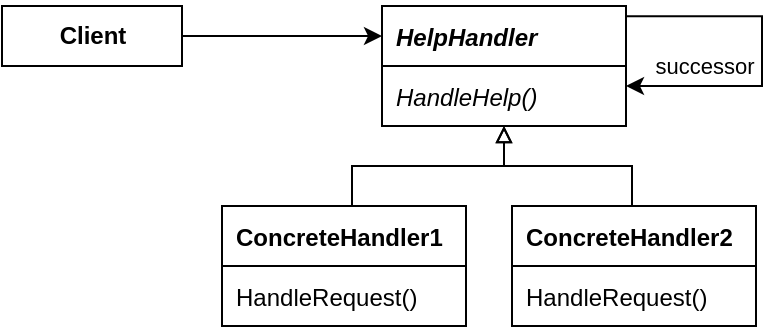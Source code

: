 <mxfile version="21.2.8" type="device">
  <diagram name="Page-1" id="TNHbvzry1P8cnyR-8n96">
    <mxGraphModel dx="977" dy="655" grid="1" gridSize="10" guides="1" tooltips="1" connect="1" arrows="1" fold="1" page="1" pageScale="1" pageWidth="850" pageHeight="1100" math="0" shadow="0">
      <root>
        <mxCell id="0" />
        <mxCell id="1" parent="0" />
        <mxCell id="iLaozni5GqjN9BUaKlq1-1" value="HelpHandler" style="swimlane;fontStyle=3;childLayout=stackLayout;horizontal=1;startSize=30;fillColor=none;horizontalStack=0;resizeParent=1;resizeParentMax=0;resizeLast=0;collapsible=0;marginBottom=0;fontSize=12;swimlaneHead=1;swimlaneBody=1;connectable=1;allowArrows=1;dropTarget=1;align=left;spacingLeft=5;" parent="1" vertex="1">
          <mxGeometry x="280" y="30" width="122" height="60" as="geometry">
            <mxRectangle x="245" y="370" width="90" height="26" as="alternateBounds" />
          </mxGeometry>
        </mxCell>
        <mxCell id="iLaozni5GqjN9BUaKlq1-2" value="HandleHelp()" style="text;strokeColor=none;fillColor=none;align=left;verticalAlign=middle;spacingLeft=5;spacingRight=4;overflow=hidden;rotatable=0;points=[[0,0.5],[1,0.5]];portConstraint=eastwest;fontSize=12;fontStyle=2;connectable=0;" parent="iLaozni5GqjN9BUaKlq1-1" vertex="1">
          <mxGeometry y="30" width="122" height="30" as="geometry" />
        </mxCell>
        <mxCell id="iLaozni5GqjN9BUaKlq1-3" value="" style="endArrow=classic;html=1;rounded=0;edgeStyle=elbowEdgeStyle;exitX=1;exitY=0.086;exitDx=0;exitDy=0;exitPerimeter=0;" parent="1" source="iLaozni5GqjN9BUaKlq1-1" edge="1">
          <mxGeometry width="50" height="50" relative="1" as="geometry">
            <mxPoint x="390" y="30" as="sourcePoint" />
            <mxPoint x="402" y="70" as="targetPoint" />
            <Array as="points">
              <mxPoint x="470" y="50" />
              <mxPoint x="430" y="40" />
              <mxPoint x="420" y="50" />
              <mxPoint x="430" y="40" />
              <mxPoint x="410" y="10" />
              <mxPoint x="430" y="30" />
            </Array>
          </mxGeometry>
        </mxCell>
        <mxCell id="iLaozni5GqjN9BUaKlq1-4" value="successor" style="edgeLabel;html=1;align=center;verticalAlign=middle;resizable=0;points=[];" parent="iLaozni5GqjN9BUaKlq1-3" vertex="1" connectable="0">
          <mxGeometry x="-0.612" y="-1" relative="1" as="geometry">
            <mxPoint x="6" y="24" as="offset" />
          </mxGeometry>
        </mxCell>
        <mxCell id="iLaozni5GqjN9BUaKlq1-9" value="" style="rounded=0;orthogonalLoop=1;jettySize=auto;html=1;fontSize=12;endArrow=block;endFill=0;exitX=0.5;exitY=0;exitDx=0;exitDy=0;entryX=0.5;entryY=1;entryDx=0;entryDy=0;edgeStyle=orthogonalEdgeStyle;" parent="1" target="iLaozni5GqjN9BUaKlq1-1" edge="1">
          <mxGeometry relative="1" as="geometry">
            <mxPoint x="265" y="130" as="sourcePoint" />
            <mxPoint x="300" y="160" as="targetPoint" />
            <Array as="points">
              <mxPoint x="265" y="110" />
              <mxPoint x="341" y="110" />
            </Array>
          </mxGeometry>
        </mxCell>
        <mxCell id="iLaozni5GqjN9BUaKlq1-10" value="" style="rounded=0;orthogonalLoop=1;jettySize=auto;html=1;fontSize=12;endArrow=block;endFill=0;exitX=0.5;exitY=0;exitDx=0;exitDy=0;entryX=0.5;entryY=1;entryDx=0;entryDy=0;edgeStyle=orthogonalEdgeStyle;" parent="1" source="iLaozni5GqjN9BUaKlq1-11" target="iLaozni5GqjN9BUaKlq1-1" edge="1">
          <mxGeometry relative="1" as="geometry">
            <mxPoint x="405" y="130" as="sourcePoint" />
            <mxPoint x="351" y="100" as="targetPoint" />
            <Array as="points">
              <mxPoint x="405" y="130" />
              <mxPoint x="405" y="110" />
              <mxPoint x="341" y="110" />
            </Array>
          </mxGeometry>
        </mxCell>
        <mxCell id="iLaozni5GqjN9BUaKlq1-11" value="ConcreteHandler2" style="swimlane;fontStyle=1;childLayout=stackLayout;horizontal=1;startSize=30;fillColor=none;horizontalStack=0;resizeParent=1;resizeParentMax=0;resizeLast=0;collapsible=0;marginBottom=0;fontSize=12;swimlaneHead=1;swimlaneBody=1;connectable=1;allowArrows=1;dropTarget=1;align=left;spacingLeft=5;" parent="1" vertex="1">
          <mxGeometry x="345" y="130" width="122" height="60" as="geometry">
            <mxRectangle x="245" y="370" width="90" height="26" as="alternateBounds" />
          </mxGeometry>
        </mxCell>
        <mxCell id="iLaozni5GqjN9BUaKlq1-12" value="HandleRequest()" style="text;strokeColor=none;fillColor=none;align=left;verticalAlign=middle;spacingLeft=5;spacingRight=4;overflow=hidden;rotatable=0;points=[[0,0.5],[1,0.5]];portConstraint=eastwest;fontSize=12;fontStyle=0;connectable=0;" parent="iLaozni5GqjN9BUaKlq1-11" vertex="1">
          <mxGeometry y="30" width="122" height="30" as="geometry" />
        </mxCell>
        <mxCell id="lwhuKxfOwr5o7EFSBFqh-1" value="&lt;b&gt;Client&lt;/b&gt;" style="html=1;fontSize=12;startSize=25;arcSize=12;spacing=2;fillColor=none;" vertex="1" parent="1">
          <mxGeometry x="90" y="30" width="90" height="30" as="geometry" />
        </mxCell>
        <mxCell id="lwhuKxfOwr5o7EFSBFqh-2" value="ConcreteHandler1" style="swimlane;fontStyle=1;childLayout=stackLayout;horizontal=1;startSize=30;fillColor=none;horizontalStack=0;resizeParent=1;resizeParentMax=0;resizeLast=0;collapsible=0;marginBottom=0;fontSize=12;swimlaneHead=1;swimlaneBody=1;connectable=1;allowArrows=1;dropTarget=1;align=left;spacingLeft=5;" vertex="1" parent="1">
          <mxGeometry x="200" y="130" width="122" height="60" as="geometry">
            <mxRectangle x="245" y="370" width="90" height="26" as="alternateBounds" />
          </mxGeometry>
        </mxCell>
        <mxCell id="lwhuKxfOwr5o7EFSBFqh-3" value="HandleRequest()" style="text;strokeColor=none;fillColor=none;align=left;verticalAlign=middle;spacingLeft=5;spacingRight=4;overflow=hidden;rotatable=0;points=[[0,0.5],[1,0.5]];portConstraint=eastwest;fontSize=12;fontStyle=0;connectable=0;" vertex="1" parent="lwhuKxfOwr5o7EFSBFqh-2">
          <mxGeometry y="30" width="122" height="30" as="geometry" />
        </mxCell>
        <mxCell id="lwhuKxfOwr5o7EFSBFqh-4" value="" style="endArrow=classic;html=1;rounded=0;exitX=1;exitY=0.5;exitDx=0;exitDy=0;entryX=0;entryY=0.25;entryDx=0;entryDy=0;" edge="1" parent="1" source="lwhuKxfOwr5o7EFSBFqh-1" target="iLaozni5GqjN9BUaKlq1-1">
          <mxGeometry width="50" height="50" relative="1" as="geometry">
            <mxPoint x="210" y="20" as="sourcePoint" />
            <mxPoint x="260" y="-30" as="targetPoint" />
          </mxGeometry>
        </mxCell>
      </root>
    </mxGraphModel>
  </diagram>
</mxfile>
